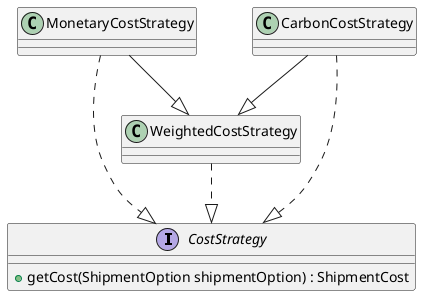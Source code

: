 @startuml
'https://plantuml.com/sequence-diagram

interface CostStrategy {

+ getCost(ShipmentOption shipmentOption) : ShipmentCost

}

Class MonetaryCostStrategy {


}

Class CarbonCostStrategy {


}

Class WeightedCostStrategy {



}

MonetaryCostStrategy ..|> CostStrategy
CarbonCostStrategy ..|> CostStrategy
WeightedCostStrategy ..|> CostStrategy
MonetaryCostStrategy --|> WeightedCostStrategy
CarbonCostStrategy --|> WeightedCostStrategy


@enduml